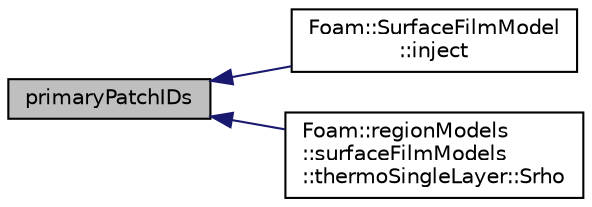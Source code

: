 digraph "primaryPatchIDs"
{
  bgcolor="transparent";
  edge [fontname="Helvetica",fontsize="10",labelfontname="Helvetica",labelfontsize="10"];
  node [fontname="Helvetica",fontsize="10",shape=record];
  rankdir="LR";
  Node1 [label="primaryPatchIDs",height=0.2,width=0.4,color="black", fillcolor="grey75", style="filled", fontcolor="black"];
  Node1 -> Node2 [dir="back",color="midnightblue",fontsize="10",style="solid",fontname="Helvetica"];
  Node2 [label="Foam::SurfaceFilmModel\l::inject",height=0.2,width=0.4,color="black",URL="$a02467.html#ad56021712258ad92961ed1dcb0941870",tooltip="Inject parcels into the cloud. "];
  Node1 -> Node3 [dir="back",color="midnightblue",fontsize="10",style="solid",fontname="Helvetica"];
  Node3 [label="Foam::regionModels\l::surfaceFilmModels\l::thermoSingleLayer::Srho",height=0.2,width=0.4,color="black",URL="$a02587.html#a0d934b56b1d65fceffbe07a692719aa2",tooltip="Return total mass source - Eulerian phase only. "];
}
